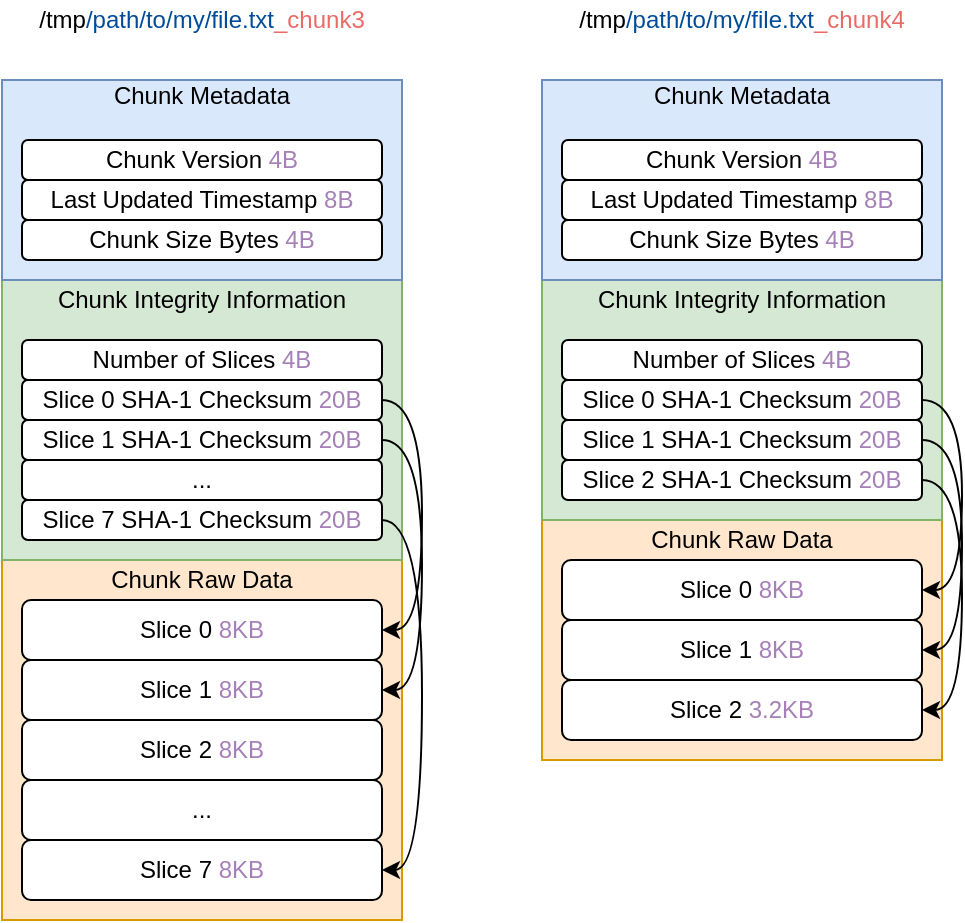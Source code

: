 <mxfile version="15.1.1" type="device"><diagram id="86tiMnSc3N-N9OOETL2_" name="Page-1"><mxGraphModel dx="1102" dy="1000" grid="1" gridSize="10" guides="1" tooltips="1" connect="1" arrows="1" fold="1" page="1" pageScale="1" pageWidth="850" pageHeight="1100" math="0" shadow="0"><root><mxCell id="0"/><mxCell id="1" parent="0"/><mxCell id="TMh6_Q4h6xluNFHZRdpv-1" value="" style="rounded=0;whiteSpace=wrap;html=1;fillColor=#ffe6cc;strokeColor=#d79b00;" parent="1" vertex="1"><mxGeometry x="40" y="380" width="200" height="180" as="geometry"/></mxCell><mxCell id="TMh6_Q4h6xluNFHZRdpv-3" value="" style="rounded=0;whiteSpace=wrap;html=1;fillColor=#d5e8d4;strokeColor=#82b366;" parent="1" vertex="1"><mxGeometry x="40" y="240" width="200" height="140" as="geometry"/></mxCell><mxCell id="TMh6_Q4h6xluNFHZRdpv-4" value="" style="rounded=0;whiteSpace=wrap;html=1;fillColor=#dae8fc;strokeColor=#6c8ebf;" parent="1" vertex="1"><mxGeometry x="40" y="140" width="200" height="100" as="geometry"/></mxCell><mxCell id="TMh6_Q4h6xluNFHZRdpv-5" value="Chunk Raw Data" style="text;html=1;strokeColor=none;fillColor=none;align=center;verticalAlign=middle;whiteSpace=wrap;rounded=0;" parent="1" vertex="1"><mxGeometry x="40" y="380" width="200" height="20" as="geometry"/></mxCell><mxCell id="TMh6_Q4h6xluNFHZRdpv-6" value="Chunk Integrity Information" style="text;html=1;strokeColor=none;fillColor=none;align=center;verticalAlign=middle;whiteSpace=wrap;rounded=0;" parent="1" vertex="1"><mxGeometry x="40" y="240" width="200" height="20" as="geometry"/></mxCell><mxCell id="TMh6_Q4h6xluNFHZRdpv-7" value="Chunk Metadata" style="text;html=1;strokeColor=none;fillColor=none;align=center;verticalAlign=middle;whiteSpace=wrap;rounded=0;" parent="1" vertex="1"><mxGeometry x="40" y="140" width="200" height="15" as="geometry"/></mxCell><mxCell id="TMh6_Q4h6xluNFHZRdpv-9" value="Slice 0 &lt;font color=&quot;#a680b8&quot;&gt;8KB&lt;/font&gt;" style="rounded=1;whiteSpace=wrap;html=1;" parent="1" vertex="1"><mxGeometry x="50" y="400" width="180" height="30" as="geometry"/></mxCell><mxCell id="TMh6_Q4h6xluNFHZRdpv-10" value="Slice 1 &lt;font color=&quot;#a680b8&quot;&gt;8KB&lt;/font&gt;" style="rounded=1;whiteSpace=wrap;html=1;" parent="1" vertex="1"><mxGeometry x="50" y="430" width="180" height="30" as="geometry"/></mxCell><mxCell id="TMh6_Q4h6xluNFHZRdpv-11" value="Slice 2 &lt;font color=&quot;#a680b8&quot;&gt;8KB&lt;/font&gt;" style="rounded=1;whiteSpace=wrap;html=1;" parent="1" vertex="1"><mxGeometry x="50" y="460" width="180" height="30" as="geometry"/></mxCell><mxCell id="TMh6_Q4h6xluNFHZRdpv-12" value="Slice 7 &lt;font color=&quot;#a680b8&quot;&gt;8KB&lt;/font&gt;" style="rounded=1;whiteSpace=wrap;html=1;" parent="1" vertex="1"><mxGeometry x="50" y="520" width="180" height="30" as="geometry"/></mxCell><mxCell id="TMh6_Q4h6xluNFHZRdpv-13" value="..." style="rounded=1;whiteSpace=wrap;html=1;" parent="1" vertex="1"><mxGeometry x="50" y="490" width="180" height="30" as="geometry"/></mxCell><mxCell id="TMh6_Q4h6xluNFHZRdpv-20" style="edgeStyle=orthogonalEdgeStyle;rounded=0;orthogonalLoop=1;jettySize=auto;html=1;exitX=1;exitY=0.5;exitDx=0;exitDy=0;entryX=1;entryY=0.5;entryDx=0;entryDy=0;curved=1;" parent="1" source="TMh6_Q4h6xluNFHZRdpv-14" target="TMh6_Q4h6xluNFHZRdpv-9" edge="1"><mxGeometry relative="1" as="geometry"/></mxCell><mxCell id="TMh6_Q4h6xluNFHZRdpv-14" value="Slice 0 SHA-1 Checksum &lt;font color=&quot;#a680b8&quot;&gt;20B&lt;/font&gt;" style="rounded=1;whiteSpace=wrap;html=1;" parent="1" vertex="1"><mxGeometry x="50" y="290" width="180" height="20" as="geometry"/></mxCell><mxCell id="TMh6_Q4h6xluNFHZRdpv-21" style="edgeStyle=orthogonalEdgeStyle;curved=1;rounded=0;orthogonalLoop=1;jettySize=auto;html=1;exitX=1;exitY=0.5;exitDx=0;exitDy=0;entryX=1;entryY=0.5;entryDx=0;entryDy=0;" parent="1" source="TMh6_Q4h6xluNFHZRdpv-15" target="TMh6_Q4h6xluNFHZRdpv-10" edge="1"><mxGeometry relative="1" as="geometry"/></mxCell><mxCell id="TMh6_Q4h6xluNFHZRdpv-15" value="Slice 1 SHA-1 Checksum&amp;nbsp;&lt;span style=&quot;color: rgb(166 , 128 , 184)&quot;&gt;20B&lt;/span&gt;" style="rounded=1;whiteSpace=wrap;html=1;" parent="1" vertex="1"><mxGeometry x="50" y="310" width="180" height="20" as="geometry"/></mxCell><mxCell id="TMh6_Q4h6xluNFHZRdpv-22" style="edgeStyle=orthogonalEdgeStyle;curved=1;rounded=0;orthogonalLoop=1;jettySize=auto;html=1;exitX=1;exitY=0.5;exitDx=0;exitDy=0;entryX=1;entryY=0.5;entryDx=0;entryDy=0;" parent="1" source="TMh6_Q4h6xluNFHZRdpv-16" target="TMh6_Q4h6xluNFHZRdpv-12" edge="1"><mxGeometry relative="1" as="geometry"/></mxCell><mxCell id="TMh6_Q4h6xluNFHZRdpv-16" value="Slice 7 SHA-1 Checksum&amp;nbsp;&lt;span style=&quot;color: rgb(166 , 128 , 184)&quot;&gt;20B&lt;/span&gt;" style="rounded=1;whiteSpace=wrap;html=1;" parent="1" vertex="1"><mxGeometry x="50" y="350" width="180" height="20" as="geometry"/></mxCell><mxCell id="TMh6_Q4h6xluNFHZRdpv-17" value="..." style="rounded=1;whiteSpace=wrap;html=1;" parent="1" vertex="1"><mxGeometry x="50" y="330" width="180" height="20" as="geometry"/></mxCell><mxCell id="TMh6_Q4h6xluNFHZRdpv-18" value="Chunk Version&amp;nbsp;&lt;span style=&quot;color: rgb(166 , 128 , 184)&quot;&gt;4B&lt;/span&gt;" style="rounded=1;whiteSpace=wrap;html=1;" parent="1" vertex="1"><mxGeometry x="50" y="170" width="180" height="20" as="geometry"/></mxCell><mxCell id="TMh6_Q4h6xluNFHZRdpv-19" value="Last Updated Timestamp&amp;nbsp;&lt;span style=&quot;color: rgb(166 , 128 , 184)&quot;&gt;8B&lt;/span&gt;" style="rounded=1;whiteSpace=wrap;html=1;" parent="1" vertex="1"><mxGeometry x="50" y="190" width="180" height="20" as="geometry"/></mxCell><mxCell id="TMh6_Q4h6xluNFHZRdpv-23" value="/tmp&lt;font color=&quot;#004c99&quot;&gt;/path/to/my/file.txt&lt;/font&gt;&lt;font color=&quot;#ea6b66&quot;&gt;_chunk3&lt;/font&gt;" style="text;html=1;strokeColor=none;fillColor=none;align=center;verticalAlign=middle;whiteSpace=wrap;rounded=0;" parent="1" vertex="1"><mxGeometry x="40" y="100" width="200" height="20" as="geometry"/></mxCell><mxCell id="TMh6_Q4h6xluNFHZRdpv-45" value="Number of Slices&amp;nbsp;&lt;span style=&quot;color: rgb(166 , 128 , 184)&quot;&gt;4B&lt;/span&gt;" style="rounded=1;whiteSpace=wrap;html=1;" parent="1" vertex="1"><mxGeometry x="50" y="270" width="180" height="20" as="geometry"/></mxCell><mxCell id="TMh6_Q4h6xluNFHZRdpv-46" value="" style="rounded=0;whiteSpace=wrap;html=1;fillColor=#ffe6cc;strokeColor=#d79b00;" parent="1" vertex="1"><mxGeometry x="310" y="360" width="200" height="120" as="geometry"/></mxCell><mxCell id="TMh6_Q4h6xluNFHZRdpv-47" value="" style="rounded=0;whiteSpace=wrap;html=1;fillColor=#d5e8d4;strokeColor=#82b366;" parent="1" vertex="1"><mxGeometry x="310" y="240" width="200" height="120" as="geometry"/></mxCell><mxCell id="TMh6_Q4h6xluNFHZRdpv-48" value="" style="rounded=0;whiteSpace=wrap;html=1;fillColor=#dae8fc;strokeColor=#6c8ebf;" parent="1" vertex="1"><mxGeometry x="310" y="140" width="200" height="100" as="geometry"/></mxCell><mxCell id="TMh6_Q4h6xluNFHZRdpv-49" value="Chunk Raw Data" style="text;html=1;strokeColor=none;fillColor=none;align=center;verticalAlign=middle;whiteSpace=wrap;rounded=0;" parent="1" vertex="1"><mxGeometry x="310" y="360" width="200" height="20" as="geometry"/></mxCell><mxCell id="TMh6_Q4h6xluNFHZRdpv-50" value="Chunk Integrity Information" style="text;html=1;strokeColor=none;fillColor=none;align=center;verticalAlign=middle;whiteSpace=wrap;rounded=0;" parent="1" vertex="1"><mxGeometry x="310" y="240" width="200" height="20" as="geometry"/></mxCell><mxCell id="TMh6_Q4h6xluNFHZRdpv-51" value="Chunk Metadata" style="text;html=1;strokeColor=none;fillColor=none;align=center;verticalAlign=middle;whiteSpace=wrap;rounded=0;" parent="1" vertex="1"><mxGeometry x="310" y="140" width="200" height="15" as="geometry"/></mxCell><mxCell id="TMh6_Q4h6xluNFHZRdpv-52" value="Slice 0&amp;nbsp;&lt;span style=&quot;color: rgb(166 , 128 , 184)&quot;&gt;8KB&lt;/span&gt;" style="rounded=1;whiteSpace=wrap;html=1;" parent="1" vertex="1"><mxGeometry x="320" y="380" width="180" height="30" as="geometry"/></mxCell><mxCell id="TMh6_Q4h6xluNFHZRdpv-53" value="Slice 1&amp;nbsp;&lt;span style=&quot;color: rgb(166 , 128 , 184)&quot;&gt;8KB&lt;/span&gt;" style="rounded=1;whiteSpace=wrap;html=1;" parent="1" vertex="1"><mxGeometry x="320" y="410" width="180" height="30" as="geometry"/></mxCell><mxCell id="TMh6_Q4h6xluNFHZRdpv-54" value="Slice 2&amp;nbsp;&lt;span style=&quot;color: rgb(166 , 128 , 184)&quot;&gt;3.2KB&lt;/span&gt;" style="rounded=1;whiteSpace=wrap;html=1;" parent="1" vertex="1"><mxGeometry x="320" y="440" width="180" height="30" as="geometry"/></mxCell><mxCell id="TMh6_Q4h6xluNFHZRdpv-57" style="edgeStyle=orthogonalEdgeStyle;rounded=0;orthogonalLoop=1;jettySize=auto;html=1;exitX=1;exitY=0.5;exitDx=0;exitDy=0;entryX=1;entryY=0.5;entryDx=0;entryDy=0;curved=1;" parent="1" source="TMh6_Q4h6xluNFHZRdpv-58" target="TMh6_Q4h6xluNFHZRdpv-52" edge="1"><mxGeometry relative="1" as="geometry"/></mxCell><mxCell id="TMh6_Q4h6xluNFHZRdpv-58" value="Slice 0 SHA-1 Checksum&amp;nbsp;&lt;span style=&quot;color: rgb(166 , 128 , 184)&quot;&gt;20B&lt;/span&gt;" style="rounded=1;whiteSpace=wrap;html=1;" parent="1" vertex="1"><mxGeometry x="320" y="290" width="180" height="20" as="geometry"/></mxCell><mxCell id="TMh6_Q4h6xluNFHZRdpv-59" style="edgeStyle=orthogonalEdgeStyle;curved=1;rounded=0;orthogonalLoop=1;jettySize=auto;html=1;exitX=1;exitY=0.5;exitDx=0;exitDy=0;entryX=1;entryY=0.5;entryDx=0;entryDy=0;" parent="1" source="TMh6_Q4h6xluNFHZRdpv-60" target="TMh6_Q4h6xluNFHZRdpv-53" edge="1"><mxGeometry relative="1" as="geometry"/></mxCell><mxCell id="TMh6_Q4h6xluNFHZRdpv-60" value="Slice 1 SHA-1 Checksum&amp;nbsp;&lt;span style=&quot;color: rgb(166 , 128 , 184)&quot;&gt;20B&lt;/span&gt;" style="rounded=1;whiteSpace=wrap;html=1;" parent="1" vertex="1"><mxGeometry x="320" y="310" width="180" height="20" as="geometry"/></mxCell><mxCell id="TMh6_Q4h6xluNFHZRdpv-64" value="Chunk Version&amp;nbsp;&lt;span style=&quot;color: rgb(166 , 128 , 184)&quot;&gt;4B&lt;/span&gt;" style="rounded=1;whiteSpace=wrap;html=1;" parent="1" vertex="1"><mxGeometry x="320" y="170" width="180" height="20" as="geometry"/></mxCell><mxCell id="TMh6_Q4h6xluNFHZRdpv-65" value="Last Updated Timestamp&amp;nbsp;&lt;span style=&quot;color: rgb(166 , 128 , 184)&quot;&gt;8B&lt;/span&gt;" style="rounded=1;whiteSpace=wrap;html=1;" parent="1" vertex="1"><mxGeometry x="320" y="190" width="180" height="20" as="geometry"/></mxCell><mxCell id="TMh6_Q4h6xluNFHZRdpv-66" value="/tmp&lt;font color=&quot;#004c99&quot;&gt;/path/to/my/file.txt&lt;/font&gt;&lt;font color=&quot;#ea6b66&quot;&gt;_chunk4&lt;br&gt;&lt;/font&gt;" style="text;html=1;strokeColor=none;fillColor=none;align=center;verticalAlign=middle;whiteSpace=wrap;rounded=0;" parent="1" vertex="1"><mxGeometry x="310" y="100" width="200" height="20" as="geometry"/></mxCell><mxCell id="TMh6_Q4h6xluNFHZRdpv-67" value="Number of Slices&amp;nbsp;&lt;span style=&quot;color: rgb(166 , 128 , 184)&quot;&gt;4B&lt;/span&gt;" style="rounded=1;whiteSpace=wrap;html=1;" parent="1" vertex="1"><mxGeometry x="320" y="270" width="180" height="20" as="geometry"/></mxCell><mxCell id="TMh6_Q4h6xluNFHZRdpv-69" style="edgeStyle=orthogonalEdgeStyle;curved=1;rounded=0;orthogonalLoop=1;jettySize=auto;html=1;exitX=1;exitY=0.5;exitDx=0;exitDy=0;entryX=1;entryY=0.5;entryDx=0;entryDy=0;" parent="1" source="TMh6_Q4h6xluNFHZRdpv-68" target="TMh6_Q4h6xluNFHZRdpv-54" edge="1"><mxGeometry relative="1" as="geometry"/></mxCell><mxCell id="TMh6_Q4h6xluNFHZRdpv-68" value="Slice 2 SHA-1 Checksum&amp;nbsp;&lt;span style=&quot;color: rgb(166 , 128 , 184)&quot;&gt;20B&lt;/span&gt;" style="rounded=1;whiteSpace=wrap;html=1;" parent="1" vertex="1"><mxGeometry x="320" y="330" width="180" height="20" as="geometry"/></mxCell><mxCell id="jGA_5aFttWMe6idj4yQH-2" value="Chunk Size Bytes &lt;font color=&quot;#a680b8&quot;&gt;4B&lt;/font&gt;" style="rounded=1;whiteSpace=wrap;html=1;" vertex="1" parent="1"><mxGeometry x="50" y="210" width="180" height="20" as="geometry"/></mxCell><mxCell id="jGA_5aFttWMe6idj4yQH-4" value="Chunk Size Bytes &lt;font color=&quot;#a680b8&quot;&gt;4B&lt;/font&gt;" style="rounded=1;whiteSpace=wrap;html=1;" vertex="1" parent="1"><mxGeometry x="320" y="210" width="180" height="20" as="geometry"/></mxCell></root></mxGraphModel></diagram></mxfile>